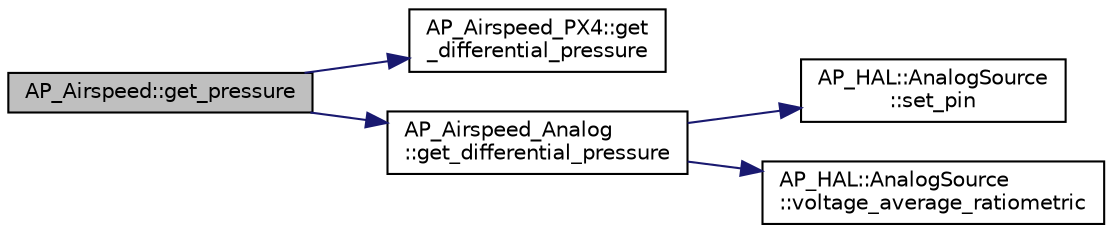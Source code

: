 digraph "AP_Airspeed::get_pressure"
{
 // INTERACTIVE_SVG=YES
  edge [fontname="Helvetica",fontsize="10",labelfontname="Helvetica",labelfontsize="10"];
  node [fontname="Helvetica",fontsize="10",shape=record];
  rankdir="LR";
  Node1 [label="AP_Airspeed::get_pressure",height=0.2,width=0.4,color="black", fillcolor="grey75", style="filled", fontcolor="black"];
  Node1 -> Node2 [color="midnightblue",fontsize="10",style="solid",fontname="Helvetica"];
  Node2 [label="AP_Airspeed_PX4::get\l_differential_pressure",height=0.2,width=0.4,color="black", fillcolor="white", style="filled",URL="$classAP__Airspeed__PX4.html#ad85ff702141a4b835205d9aa1fb4b4f6"];
  Node1 -> Node3 [color="midnightblue",fontsize="10",style="solid",fontname="Helvetica"];
  Node3 [label="AP_Airspeed_Analog\l::get_differential_pressure",height=0.2,width=0.4,color="black", fillcolor="white", style="filled",URL="$classAP__Airspeed__Analog.html#a33da45ef81801b4971ed1afe3e2183fb"];
  Node3 -> Node4 [color="midnightblue",fontsize="10",style="solid",fontname="Helvetica"];
  Node4 [label="AP_HAL::AnalogSource\l::set_pin",height=0.2,width=0.4,color="black", fillcolor="white", style="filled",URL="$classAP__HAL_1_1AnalogSource.html#add563a28e58fdd4af48ed983bbbecec8"];
  Node3 -> Node5 [color="midnightblue",fontsize="10",style="solid",fontname="Helvetica"];
  Node5 [label="AP_HAL::AnalogSource\l::voltage_average_ratiometric",height=0.2,width=0.4,color="black", fillcolor="white", style="filled",URL="$classAP__HAL_1_1AnalogSource.html#a0704aad3bf08570c35299a562202ed97"];
}
